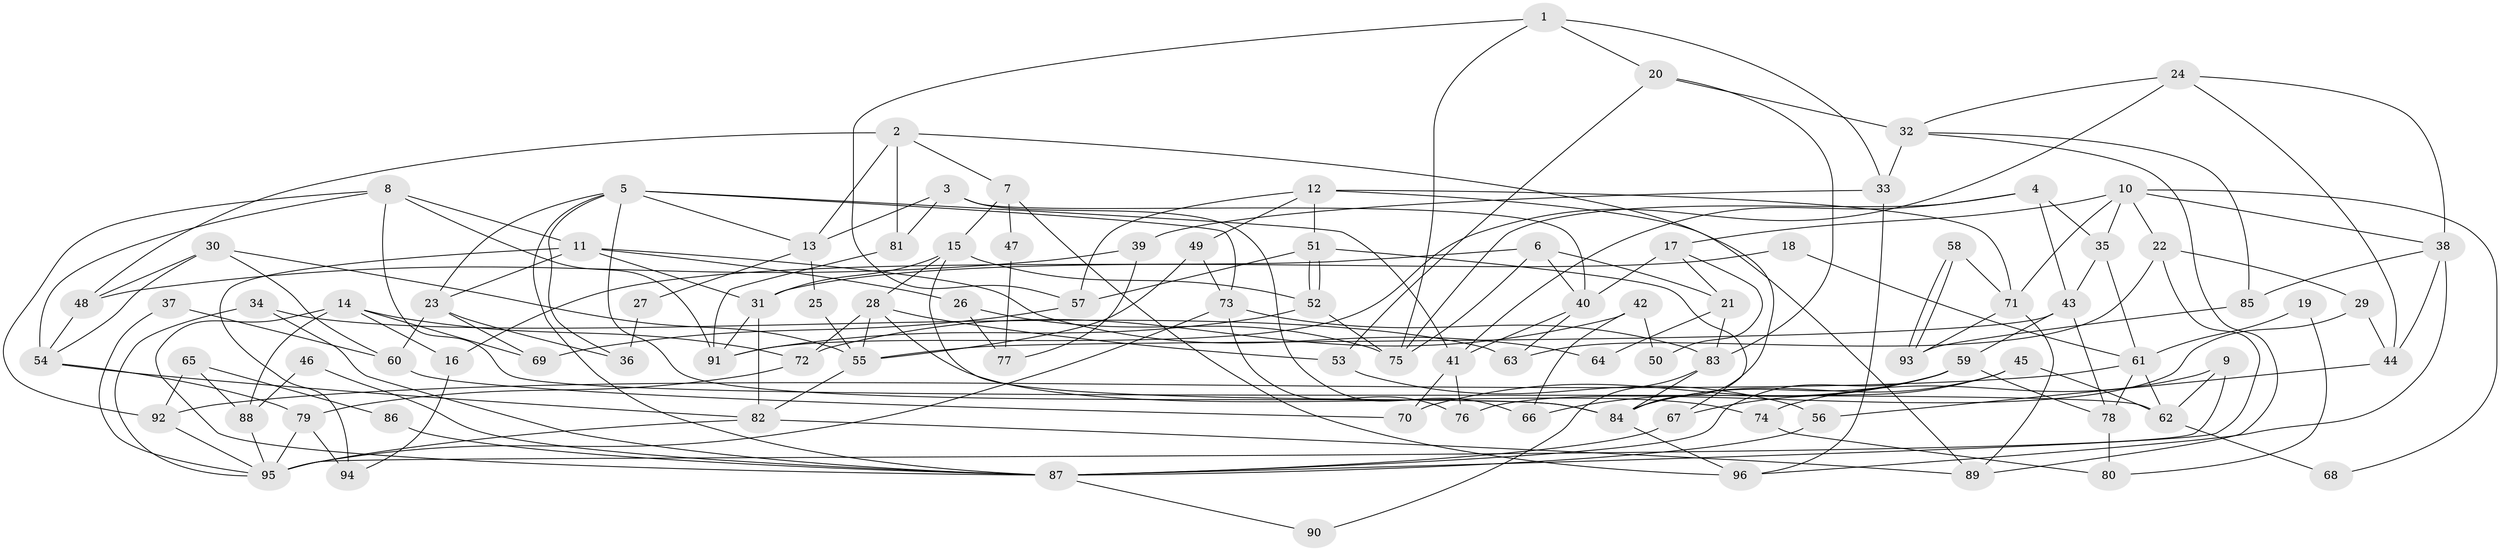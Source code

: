 // coarse degree distribution, {7: 0.1016949152542373, 5: 0.23728813559322035, 6: 0.1694915254237288, 8: 0.06779661016949153, 3: 0.1864406779661017, 2: 0.11864406779661017, 4: 0.06779661016949153, 9: 0.01694915254237288, 10: 0.03389830508474576}
// Generated by graph-tools (version 1.1) at 2025/41/03/06/25 10:41:59]
// undirected, 96 vertices, 192 edges
graph export_dot {
graph [start="1"]
  node [color=gray90,style=filled];
  1;
  2;
  3;
  4;
  5;
  6;
  7;
  8;
  9;
  10;
  11;
  12;
  13;
  14;
  15;
  16;
  17;
  18;
  19;
  20;
  21;
  22;
  23;
  24;
  25;
  26;
  27;
  28;
  29;
  30;
  31;
  32;
  33;
  34;
  35;
  36;
  37;
  38;
  39;
  40;
  41;
  42;
  43;
  44;
  45;
  46;
  47;
  48;
  49;
  50;
  51;
  52;
  53;
  54;
  55;
  56;
  57;
  58;
  59;
  60;
  61;
  62;
  63;
  64;
  65;
  66;
  67;
  68;
  69;
  70;
  71;
  72;
  73;
  74;
  75;
  76;
  77;
  78;
  79;
  80;
  81;
  82;
  83;
  84;
  85;
  86;
  87;
  88;
  89;
  90;
  91;
  92;
  93;
  94;
  95;
  96;
  1 -- 33;
  1 -- 57;
  1 -- 20;
  1 -- 75;
  2 -- 7;
  2 -- 84;
  2 -- 13;
  2 -- 48;
  2 -- 81;
  3 -- 81;
  3 -- 13;
  3 -- 40;
  3 -- 66;
  4 -- 43;
  4 -- 41;
  4 -- 35;
  4 -- 75;
  5 -- 41;
  5 -- 84;
  5 -- 13;
  5 -- 23;
  5 -- 36;
  5 -- 73;
  5 -- 87;
  6 -- 75;
  6 -- 40;
  6 -- 16;
  6 -- 21;
  7 -- 96;
  7 -- 15;
  7 -- 47;
  8 -- 54;
  8 -- 91;
  8 -- 11;
  8 -- 62;
  8 -- 92;
  9 -- 62;
  9 -- 95;
  9 -- 74;
  10 -- 22;
  10 -- 71;
  10 -- 17;
  10 -- 35;
  10 -- 38;
  10 -- 68;
  11 -- 31;
  11 -- 23;
  11 -- 26;
  11 -- 64;
  11 -- 94;
  12 -- 49;
  12 -- 51;
  12 -- 57;
  12 -- 71;
  12 -- 89;
  13 -- 25;
  13 -- 27;
  14 -- 87;
  14 -- 16;
  14 -- 69;
  14 -- 72;
  14 -- 88;
  15 -- 84;
  15 -- 52;
  15 -- 28;
  15 -- 31;
  16 -- 94;
  17 -- 21;
  17 -- 40;
  17 -- 50;
  18 -- 61;
  18 -- 31;
  19 -- 80;
  19 -- 61;
  20 -- 83;
  20 -- 32;
  20 -- 53;
  21 -- 83;
  21 -- 64;
  22 -- 87;
  22 -- 63;
  22 -- 29;
  23 -- 36;
  23 -- 60;
  23 -- 69;
  24 -- 38;
  24 -- 91;
  24 -- 32;
  24 -- 44;
  25 -- 55;
  26 -- 75;
  26 -- 77;
  27 -- 36;
  28 -- 72;
  28 -- 53;
  28 -- 55;
  28 -- 74;
  29 -- 44;
  29 -- 76;
  30 -- 48;
  30 -- 60;
  30 -- 54;
  30 -- 55;
  31 -- 82;
  31 -- 91;
  32 -- 33;
  32 -- 85;
  32 -- 89;
  33 -- 96;
  33 -- 39;
  34 -- 87;
  34 -- 95;
  34 -- 63;
  35 -- 43;
  35 -- 61;
  37 -- 95;
  37 -- 60;
  38 -- 85;
  38 -- 44;
  38 -- 96;
  39 -- 48;
  39 -- 77;
  40 -- 41;
  40 -- 63;
  41 -- 76;
  41 -- 70;
  42 -- 66;
  42 -- 72;
  42 -- 50;
  43 -- 55;
  43 -- 59;
  43 -- 78;
  44 -- 56;
  45 -- 67;
  45 -- 62;
  45 -- 84;
  46 -- 87;
  46 -- 88;
  47 -- 77;
  48 -- 54;
  49 -- 55;
  49 -- 73;
  51 -- 57;
  51 -- 52;
  51 -- 52;
  51 -- 67;
  52 -- 75;
  52 -- 91;
  53 -- 56;
  54 -- 82;
  54 -- 79;
  55 -- 82;
  56 -- 87;
  57 -- 69;
  58 -- 93;
  58 -- 93;
  58 -- 71;
  59 -- 87;
  59 -- 66;
  59 -- 70;
  59 -- 78;
  59 -- 84;
  60 -- 70;
  61 -- 78;
  61 -- 62;
  61 -- 92;
  62 -- 68;
  65 -- 92;
  65 -- 88;
  65 -- 86;
  67 -- 87;
  71 -- 89;
  71 -- 93;
  72 -- 79;
  73 -- 95;
  73 -- 76;
  73 -- 83;
  74 -- 80;
  78 -- 80;
  79 -- 95;
  79 -- 94;
  81 -- 91;
  82 -- 89;
  82 -- 95;
  83 -- 84;
  83 -- 90;
  84 -- 96;
  85 -- 93;
  86 -- 87;
  87 -- 90;
  88 -- 95;
  92 -- 95;
}
